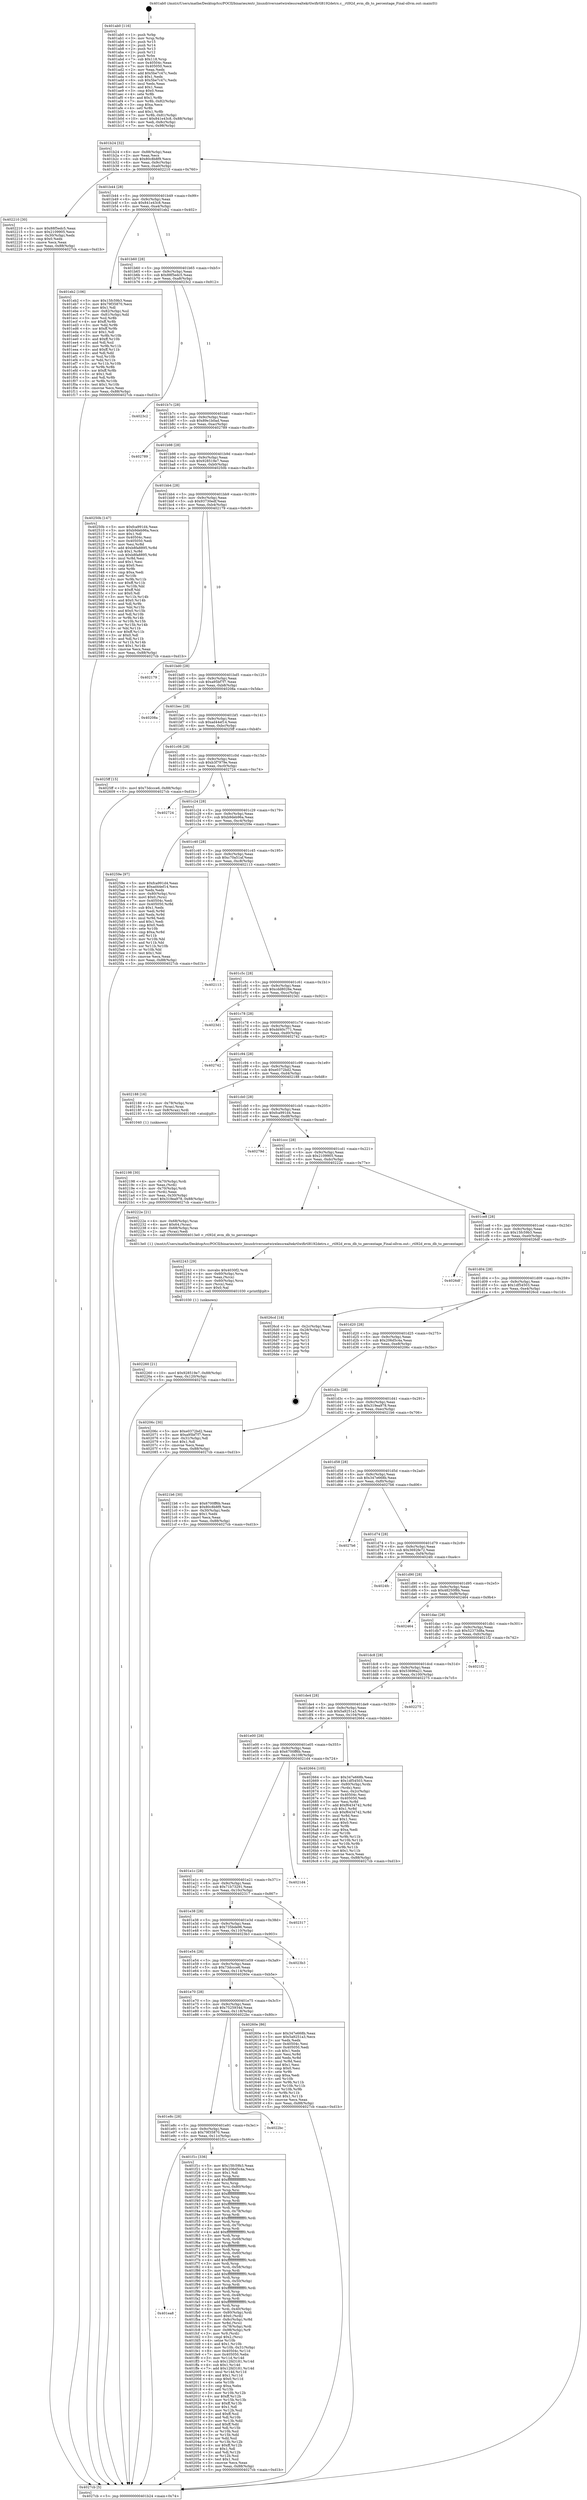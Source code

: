 digraph "0x401ab0" {
  label = "0x401ab0 (/mnt/c/Users/mathe/Desktop/tcc/POCII/binaries/extr_linuxdriversnetwirelessrealtekrtlwifirtl8192detrx.c__rtl92d_evm_db_to_percentage_Final-ollvm.out::main(0))"
  labelloc = "t"
  node[shape=record]

  Entry [label="",width=0.3,height=0.3,shape=circle,fillcolor=black,style=filled]
  "0x401b24" [label="{
     0x401b24 [32]\l
     | [instrs]\l
     &nbsp;&nbsp;0x401b24 \<+6\>: mov -0x88(%rbp),%eax\l
     &nbsp;&nbsp;0x401b2a \<+2\>: mov %eax,%ecx\l
     &nbsp;&nbsp;0x401b2c \<+6\>: sub $0x80c8b8f9,%ecx\l
     &nbsp;&nbsp;0x401b32 \<+6\>: mov %eax,-0x9c(%rbp)\l
     &nbsp;&nbsp;0x401b38 \<+6\>: mov %ecx,-0xa0(%rbp)\l
     &nbsp;&nbsp;0x401b3e \<+6\>: je 0000000000402210 \<main+0x760\>\l
  }"]
  "0x402210" [label="{
     0x402210 [30]\l
     | [instrs]\l
     &nbsp;&nbsp;0x402210 \<+5\>: mov $0x88f5edc5,%eax\l
     &nbsp;&nbsp;0x402215 \<+5\>: mov $0x2109905,%ecx\l
     &nbsp;&nbsp;0x40221a \<+3\>: mov -0x30(%rbp),%edx\l
     &nbsp;&nbsp;0x40221d \<+3\>: cmp $0x0,%edx\l
     &nbsp;&nbsp;0x402220 \<+3\>: cmove %ecx,%eax\l
     &nbsp;&nbsp;0x402223 \<+6\>: mov %eax,-0x88(%rbp)\l
     &nbsp;&nbsp;0x402229 \<+5\>: jmp 00000000004027cb \<main+0xd1b\>\l
  }"]
  "0x401b44" [label="{
     0x401b44 [28]\l
     | [instrs]\l
     &nbsp;&nbsp;0x401b44 \<+5\>: jmp 0000000000401b49 \<main+0x99\>\l
     &nbsp;&nbsp;0x401b49 \<+6\>: mov -0x9c(%rbp),%eax\l
     &nbsp;&nbsp;0x401b4f \<+5\>: sub $0x841e43c8,%eax\l
     &nbsp;&nbsp;0x401b54 \<+6\>: mov %eax,-0xa4(%rbp)\l
     &nbsp;&nbsp;0x401b5a \<+6\>: je 0000000000401eb2 \<main+0x402\>\l
  }"]
  Exit [label="",width=0.3,height=0.3,shape=circle,fillcolor=black,style=filled,peripheries=2]
  "0x401eb2" [label="{
     0x401eb2 [106]\l
     | [instrs]\l
     &nbsp;&nbsp;0x401eb2 \<+5\>: mov $0x15fc59b3,%eax\l
     &nbsp;&nbsp;0x401eb7 \<+5\>: mov $0x79f35870,%ecx\l
     &nbsp;&nbsp;0x401ebc \<+2\>: mov $0x1,%dl\l
     &nbsp;&nbsp;0x401ebe \<+7\>: mov -0x82(%rbp),%sil\l
     &nbsp;&nbsp;0x401ec5 \<+7\>: mov -0x81(%rbp),%dil\l
     &nbsp;&nbsp;0x401ecc \<+3\>: mov %sil,%r8b\l
     &nbsp;&nbsp;0x401ecf \<+4\>: xor $0xff,%r8b\l
     &nbsp;&nbsp;0x401ed3 \<+3\>: mov %dil,%r9b\l
     &nbsp;&nbsp;0x401ed6 \<+4\>: xor $0xff,%r9b\l
     &nbsp;&nbsp;0x401eda \<+3\>: xor $0x1,%dl\l
     &nbsp;&nbsp;0x401edd \<+3\>: mov %r8b,%r10b\l
     &nbsp;&nbsp;0x401ee0 \<+4\>: and $0xff,%r10b\l
     &nbsp;&nbsp;0x401ee4 \<+3\>: and %dl,%sil\l
     &nbsp;&nbsp;0x401ee7 \<+3\>: mov %r9b,%r11b\l
     &nbsp;&nbsp;0x401eea \<+4\>: and $0xff,%r11b\l
     &nbsp;&nbsp;0x401eee \<+3\>: and %dl,%dil\l
     &nbsp;&nbsp;0x401ef1 \<+3\>: or %sil,%r10b\l
     &nbsp;&nbsp;0x401ef4 \<+3\>: or %dil,%r11b\l
     &nbsp;&nbsp;0x401ef7 \<+3\>: xor %r11b,%r10b\l
     &nbsp;&nbsp;0x401efa \<+3\>: or %r9b,%r8b\l
     &nbsp;&nbsp;0x401efd \<+4\>: xor $0xff,%r8b\l
     &nbsp;&nbsp;0x401f01 \<+3\>: or $0x1,%dl\l
     &nbsp;&nbsp;0x401f04 \<+3\>: and %dl,%r8b\l
     &nbsp;&nbsp;0x401f07 \<+3\>: or %r8b,%r10b\l
     &nbsp;&nbsp;0x401f0a \<+4\>: test $0x1,%r10b\l
     &nbsp;&nbsp;0x401f0e \<+3\>: cmovne %ecx,%eax\l
     &nbsp;&nbsp;0x401f11 \<+6\>: mov %eax,-0x88(%rbp)\l
     &nbsp;&nbsp;0x401f17 \<+5\>: jmp 00000000004027cb \<main+0xd1b\>\l
  }"]
  "0x401b60" [label="{
     0x401b60 [28]\l
     | [instrs]\l
     &nbsp;&nbsp;0x401b60 \<+5\>: jmp 0000000000401b65 \<main+0xb5\>\l
     &nbsp;&nbsp;0x401b65 \<+6\>: mov -0x9c(%rbp),%eax\l
     &nbsp;&nbsp;0x401b6b \<+5\>: sub $0x88f5edc5,%eax\l
     &nbsp;&nbsp;0x401b70 \<+6\>: mov %eax,-0xa8(%rbp)\l
     &nbsp;&nbsp;0x401b76 \<+6\>: je 00000000004023c2 \<main+0x912\>\l
  }"]
  "0x4027cb" [label="{
     0x4027cb [5]\l
     | [instrs]\l
     &nbsp;&nbsp;0x4027cb \<+5\>: jmp 0000000000401b24 \<main+0x74\>\l
  }"]
  "0x401ab0" [label="{
     0x401ab0 [116]\l
     | [instrs]\l
     &nbsp;&nbsp;0x401ab0 \<+1\>: push %rbp\l
     &nbsp;&nbsp;0x401ab1 \<+3\>: mov %rsp,%rbp\l
     &nbsp;&nbsp;0x401ab4 \<+2\>: push %r15\l
     &nbsp;&nbsp;0x401ab6 \<+2\>: push %r14\l
     &nbsp;&nbsp;0x401ab8 \<+2\>: push %r13\l
     &nbsp;&nbsp;0x401aba \<+2\>: push %r12\l
     &nbsp;&nbsp;0x401abc \<+1\>: push %rbx\l
     &nbsp;&nbsp;0x401abd \<+7\>: sub $0x118,%rsp\l
     &nbsp;&nbsp;0x401ac4 \<+7\>: mov 0x40504c,%eax\l
     &nbsp;&nbsp;0x401acb \<+7\>: mov 0x405050,%ecx\l
     &nbsp;&nbsp;0x401ad2 \<+2\>: mov %eax,%edx\l
     &nbsp;&nbsp;0x401ad4 \<+6\>: add $0x5be7c47c,%edx\l
     &nbsp;&nbsp;0x401ada \<+3\>: sub $0x1,%edx\l
     &nbsp;&nbsp;0x401add \<+6\>: sub $0x5be7c47c,%edx\l
     &nbsp;&nbsp;0x401ae3 \<+3\>: imul %edx,%eax\l
     &nbsp;&nbsp;0x401ae6 \<+3\>: and $0x1,%eax\l
     &nbsp;&nbsp;0x401ae9 \<+3\>: cmp $0x0,%eax\l
     &nbsp;&nbsp;0x401aec \<+4\>: sete %r8b\l
     &nbsp;&nbsp;0x401af0 \<+4\>: and $0x1,%r8b\l
     &nbsp;&nbsp;0x401af4 \<+7\>: mov %r8b,-0x82(%rbp)\l
     &nbsp;&nbsp;0x401afb \<+3\>: cmp $0xa,%ecx\l
     &nbsp;&nbsp;0x401afe \<+4\>: setl %r8b\l
     &nbsp;&nbsp;0x401b02 \<+4\>: and $0x1,%r8b\l
     &nbsp;&nbsp;0x401b06 \<+7\>: mov %r8b,-0x81(%rbp)\l
     &nbsp;&nbsp;0x401b0d \<+10\>: movl $0x841e43c8,-0x88(%rbp)\l
     &nbsp;&nbsp;0x401b17 \<+6\>: mov %edi,-0x8c(%rbp)\l
     &nbsp;&nbsp;0x401b1d \<+7\>: mov %rsi,-0x98(%rbp)\l
  }"]
  "0x402260" [label="{
     0x402260 [21]\l
     | [instrs]\l
     &nbsp;&nbsp;0x402260 \<+10\>: movl $0x928519e7,-0x88(%rbp)\l
     &nbsp;&nbsp;0x40226a \<+6\>: mov %eax,-0x120(%rbp)\l
     &nbsp;&nbsp;0x402270 \<+5\>: jmp 00000000004027cb \<main+0xd1b\>\l
  }"]
  "0x4023c2" [label="{
     0x4023c2\l
  }", style=dashed]
  "0x401b7c" [label="{
     0x401b7c [28]\l
     | [instrs]\l
     &nbsp;&nbsp;0x401b7c \<+5\>: jmp 0000000000401b81 \<main+0xd1\>\l
     &nbsp;&nbsp;0x401b81 \<+6\>: mov -0x9c(%rbp),%eax\l
     &nbsp;&nbsp;0x401b87 \<+5\>: sub $0x89e1b0ad,%eax\l
     &nbsp;&nbsp;0x401b8c \<+6\>: mov %eax,-0xac(%rbp)\l
     &nbsp;&nbsp;0x401b92 \<+6\>: je 0000000000402789 \<main+0xcd9\>\l
  }"]
  "0x402243" [label="{
     0x402243 [29]\l
     | [instrs]\l
     &nbsp;&nbsp;0x402243 \<+10\>: movabs $0x4030f2,%rdi\l
     &nbsp;&nbsp;0x40224d \<+4\>: mov -0x60(%rbp),%rcx\l
     &nbsp;&nbsp;0x402251 \<+2\>: mov %eax,(%rcx)\l
     &nbsp;&nbsp;0x402253 \<+4\>: mov -0x60(%rbp),%rcx\l
     &nbsp;&nbsp;0x402257 \<+2\>: mov (%rcx),%esi\l
     &nbsp;&nbsp;0x402259 \<+2\>: mov $0x0,%al\l
     &nbsp;&nbsp;0x40225b \<+5\>: call 0000000000401030 \<printf@plt\>\l
     | [calls]\l
     &nbsp;&nbsp;0x401030 \{1\} (unknown)\l
  }"]
  "0x402789" [label="{
     0x402789\l
  }", style=dashed]
  "0x401b98" [label="{
     0x401b98 [28]\l
     | [instrs]\l
     &nbsp;&nbsp;0x401b98 \<+5\>: jmp 0000000000401b9d \<main+0xed\>\l
     &nbsp;&nbsp;0x401b9d \<+6\>: mov -0x9c(%rbp),%eax\l
     &nbsp;&nbsp;0x401ba3 \<+5\>: sub $0x928519e7,%eax\l
     &nbsp;&nbsp;0x401ba8 \<+6\>: mov %eax,-0xb0(%rbp)\l
     &nbsp;&nbsp;0x401bae \<+6\>: je 000000000040250b \<main+0xa5b\>\l
  }"]
  "0x402198" [label="{
     0x402198 [30]\l
     | [instrs]\l
     &nbsp;&nbsp;0x402198 \<+4\>: mov -0x70(%rbp),%rdi\l
     &nbsp;&nbsp;0x40219c \<+2\>: mov %eax,(%rdi)\l
     &nbsp;&nbsp;0x40219e \<+4\>: mov -0x70(%rbp),%rdi\l
     &nbsp;&nbsp;0x4021a2 \<+2\>: mov (%rdi),%eax\l
     &nbsp;&nbsp;0x4021a4 \<+3\>: mov %eax,-0x30(%rbp)\l
     &nbsp;&nbsp;0x4021a7 \<+10\>: movl $0x319ea978,-0x88(%rbp)\l
     &nbsp;&nbsp;0x4021b1 \<+5\>: jmp 00000000004027cb \<main+0xd1b\>\l
  }"]
  "0x40250b" [label="{
     0x40250b [147]\l
     | [instrs]\l
     &nbsp;&nbsp;0x40250b \<+5\>: mov $0xfca991d4,%eax\l
     &nbsp;&nbsp;0x402510 \<+5\>: mov $0xb9deb96a,%ecx\l
     &nbsp;&nbsp;0x402515 \<+2\>: mov $0x1,%dl\l
     &nbsp;&nbsp;0x402517 \<+7\>: mov 0x40504c,%esi\l
     &nbsp;&nbsp;0x40251e \<+7\>: mov 0x405050,%edi\l
     &nbsp;&nbsp;0x402525 \<+3\>: mov %esi,%r8d\l
     &nbsp;&nbsp;0x402528 \<+7\>: add $0xb8fa8895,%r8d\l
     &nbsp;&nbsp;0x40252f \<+4\>: sub $0x1,%r8d\l
     &nbsp;&nbsp;0x402533 \<+7\>: sub $0xb8fa8895,%r8d\l
     &nbsp;&nbsp;0x40253a \<+4\>: imul %r8d,%esi\l
     &nbsp;&nbsp;0x40253e \<+3\>: and $0x1,%esi\l
     &nbsp;&nbsp;0x402541 \<+3\>: cmp $0x0,%esi\l
     &nbsp;&nbsp;0x402544 \<+4\>: sete %r9b\l
     &nbsp;&nbsp;0x402548 \<+3\>: cmp $0xa,%edi\l
     &nbsp;&nbsp;0x40254b \<+4\>: setl %r10b\l
     &nbsp;&nbsp;0x40254f \<+3\>: mov %r9b,%r11b\l
     &nbsp;&nbsp;0x402552 \<+4\>: xor $0xff,%r11b\l
     &nbsp;&nbsp;0x402556 \<+3\>: mov %r10b,%bl\l
     &nbsp;&nbsp;0x402559 \<+3\>: xor $0xff,%bl\l
     &nbsp;&nbsp;0x40255c \<+3\>: xor $0x0,%dl\l
     &nbsp;&nbsp;0x40255f \<+3\>: mov %r11b,%r14b\l
     &nbsp;&nbsp;0x402562 \<+4\>: and $0x0,%r14b\l
     &nbsp;&nbsp;0x402566 \<+3\>: and %dl,%r9b\l
     &nbsp;&nbsp;0x402569 \<+3\>: mov %bl,%r15b\l
     &nbsp;&nbsp;0x40256c \<+4\>: and $0x0,%r15b\l
     &nbsp;&nbsp;0x402570 \<+3\>: and %dl,%r10b\l
     &nbsp;&nbsp;0x402573 \<+3\>: or %r9b,%r14b\l
     &nbsp;&nbsp;0x402576 \<+3\>: or %r10b,%r15b\l
     &nbsp;&nbsp;0x402579 \<+3\>: xor %r15b,%r14b\l
     &nbsp;&nbsp;0x40257c \<+3\>: or %bl,%r11b\l
     &nbsp;&nbsp;0x40257f \<+4\>: xor $0xff,%r11b\l
     &nbsp;&nbsp;0x402583 \<+3\>: or $0x0,%dl\l
     &nbsp;&nbsp;0x402586 \<+3\>: and %dl,%r11b\l
     &nbsp;&nbsp;0x402589 \<+3\>: or %r11b,%r14b\l
     &nbsp;&nbsp;0x40258c \<+4\>: test $0x1,%r14b\l
     &nbsp;&nbsp;0x402590 \<+3\>: cmovne %ecx,%eax\l
     &nbsp;&nbsp;0x402593 \<+6\>: mov %eax,-0x88(%rbp)\l
     &nbsp;&nbsp;0x402599 \<+5\>: jmp 00000000004027cb \<main+0xd1b\>\l
  }"]
  "0x401bb4" [label="{
     0x401bb4 [28]\l
     | [instrs]\l
     &nbsp;&nbsp;0x401bb4 \<+5\>: jmp 0000000000401bb9 \<main+0x109\>\l
     &nbsp;&nbsp;0x401bb9 \<+6\>: mov -0x9c(%rbp),%eax\l
     &nbsp;&nbsp;0x401bbf \<+5\>: sub $0x93730edf,%eax\l
     &nbsp;&nbsp;0x401bc4 \<+6\>: mov %eax,-0xb4(%rbp)\l
     &nbsp;&nbsp;0x401bca \<+6\>: je 0000000000402179 \<main+0x6c9\>\l
  }"]
  "0x401ea8" [label="{
     0x401ea8\l
  }", style=dashed]
  "0x402179" [label="{
     0x402179\l
  }", style=dashed]
  "0x401bd0" [label="{
     0x401bd0 [28]\l
     | [instrs]\l
     &nbsp;&nbsp;0x401bd0 \<+5\>: jmp 0000000000401bd5 \<main+0x125\>\l
     &nbsp;&nbsp;0x401bd5 \<+6\>: mov -0x9c(%rbp),%eax\l
     &nbsp;&nbsp;0x401bdb \<+5\>: sub $0xa95bf7f7,%eax\l
     &nbsp;&nbsp;0x401be0 \<+6\>: mov %eax,-0xb8(%rbp)\l
     &nbsp;&nbsp;0x401be6 \<+6\>: je 000000000040208a \<main+0x5da\>\l
  }"]
  "0x401f1c" [label="{
     0x401f1c [336]\l
     | [instrs]\l
     &nbsp;&nbsp;0x401f1c \<+5\>: mov $0x15fc59b3,%eax\l
     &nbsp;&nbsp;0x401f21 \<+5\>: mov $0x206d5c4a,%ecx\l
     &nbsp;&nbsp;0x401f26 \<+2\>: mov $0x1,%dl\l
     &nbsp;&nbsp;0x401f28 \<+3\>: mov %rsp,%rsi\l
     &nbsp;&nbsp;0x401f2b \<+4\>: add $0xfffffffffffffff0,%rsi\l
     &nbsp;&nbsp;0x401f2f \<+3\>: mov %rsi,%rsp\l
     &nbsp;&nbsp;0x401f32 \<+4\>: mov %rsi,-0x80(%rbp)\l
     &nbsp;&nbsp;0x401f36 \<+3\>: mov %rsp,%rsi\l
     &nbsp;&nbsp;0x401f39 \<+4\>: add $0xfffffffffffffff0,%rsi\l
     &nbsp;&nbsp;0x401f3d \<+3\>: mov %rsi,%rsp\l
     &nbsp;&nbsp;0x401f40 \<+3\>: mov %rsp,%rdi\l
     &nbsp;&nbsp;0x401f43 \<+4\>: add $0xfffffffffffffff0,%rdi\l
     &nbsp;&nbsp;0x401f47 \<+3\>: mov %rdi,%rsp\l
     &nbsp;&nbsp;0x401f4a \<+4\>: mov %rdi,-0x78(%rbp)\l
     &nbsp;&nbsp;0x401f4e \<+3\>: mov %rsp,%rdi\l
     &nbsp;&nbsp;0x401f51 \<+4\>: add $0xfffffffffffffff0,%rdi\l
     &nbsp;&nbsp;0x401f55 \<+3\>: mov %rdi,%rsp\l
     &nbsp;&nbsp;0x401f58 \<+4\>: mov %rdi,-0x70(%rbp)\l
     &nbsp;&nbsp;0x401f5c \<+3\>: mov %rsp,%rdi\l
     &nbsp;&nbsp;0x401f5f \<+4\>: add $0xfffffffffffffff0,%rdi\l
     &nbsp;&nbsp;0x401f63 \<+3\>: mov %rdi,%rsp\l
     &nbsp;&nbsp;0x401f66 \<+4\>: mov %rdi,-0x68(%rbp)\l
     &nbsp;&nbsp;0x401f6a \<+3\>: mov %rsp,%rdi\l
     &nbsp;&nbsp;0x401f6d \<+4\>: add $0xfffffffffffffff0,%rdi\l
     &nbsp;&nbsp;0x401f71 \<+3\>: mov %rdi,%rsp\l
     &nbsp;&nbsp;0x401f74 \<+4\>: mov %rdi,-0x60(%rbp)\l
     &nbsp;&nbsp;0x401f78 \<+3\>: mov %rsp,%rdi\l
     &nbsp;&nbsp;0x401f7b \<+4\>: add $0xfffffffffffffff0,%rdi\l
     &nbsp;&nbsp;0x401f7f \<+3\>: mov %rdi,%rsp\l
     &nbsp;&nbsp;0x401f82 \<+4\>: mov %rdi,-0x58(%rbp)\l
     &nbsp;&nbsp;0x401f86 \<+3\>: mov %rsp,%rdi\l
     &nbsp;&nbsp;0x401f89 \<+4\>: add $0xfffffffffffffff0,%rdi\l
     &nbsp;&nbsp;0x401f8d \<+3\>: mov %rdi,%rsp\l
     &nbsp;&nbsp;0x401f90 \<+4\>: mov %rdi,-0x50(%rbp)\l
     &nbsp;&nbsp;0x401f94 \<+3\>: mov %rsp,%rdi\l
     &nbsp;&nbsp;0x401f97 \<+4\>: add $0xfffffffffffffff0,%rdi\l
     &nbsp;&nbsp;0x401f9b \<+3\>: mov %rdi,%rsp\l
     &nbsp;&nbsp;0x401f9e \<+4\>: mov %rdi,-0x48(%rbp)\l
     &nbsp;&nbsp;0x401fa2 \<+3\>: mov %rsp,%rdi\l
     &nbsp;&nbsp;0x401fa5 \<+4\>: add $0xfffffffffffffff0,%rdi\l
     &nbsp;&nbsp;0x401fa9 \<+3\>: mov %rdi,%rsp\l
     &nbsp;&nbsp;0x401fac \<+4\>: mov %rdi,-0x40(%rbp)\l
     &nbsp;&nbsp;0x401fb0 \<+4\>: mov -0x80(%rbp),%rdi\l
     &nbsp;&nbsp;0x401fb4 \<+6\>: movl $0x0,(%rdi)\l
     &nbsp;&nbsp;0x401fba \<+7\>: mov -0x8c(%rbp),%r8d\l
     &nbsp;&nbsp;0x401fc1 \<+3\>: mov %r8d,(%rsi)\l
     &nbsp;&nbsp;0x401fc4 \<+4\>: mov -0x78(%rbp),%rdi\l
     &nbsp;&nbsp;0x401fc8 \<+7\>: mov -0x98(%rbp),%r9\l
     &nbsp;&nbsp;0x401fcf \<+3\>: mov %r9,(%rdi)\l
     &nbsp;&nbsp;0x401fd2 \<+3\>: cmpl $0x2,(%rsi)\l
     &nbsp;&nbsp;0x401fd5 \<+4\>: setne %r10b\l
     &nbsp;&nbsp;0x401fd9 \<+4\>: and $0x1,%r10b\l
     &nbsp;&nbsp;0x401fdd \<+4\>: mov %r10b,-0x31(%rbp)\l
     &nbsp;&nbsp;0x401fe1 \<+8\>: mov 0x40504c,%r11d\l
     &nbsp;&nbsp;0x401fe9 \<+7\>: mov 0x405050,%ebx\l
     &nbsp;&nbsp;0x401ff0 \<+3\>: mov %r11d,%r14d\l
     &nbsp;&nbsp;0x401ff3 \<+7\>: sub $0x12fd3181,%r14d\l
     &nbsp;&nbsp;0x401ffa \<+4\>: sub $0x1,%r14d\l
     &nbsp;&nbsp;0x401ffe \<+7\>: add $0x12fd3181,%r14d\l
     &nbsp;&nbsp;0x402005 \<+4\>: imul %r14d,%r11d\l
     &nbsp;&nbsp;0x402009 \<+4\>: and $0x1,%r11d\l
     &nbsp;&nbsp;0x40200d \<+4\>: cmp $0x0,%r11d\l
     &nbsp;&nbsp;0x402011 \<+4\>: sete %r10b\l
     &nbsp;&nbsp;0x402015 \<+3\>: cmp $0xa,%ebx\l
     &nbsp;&nbsp;0x402018 \<+4\>: setl %r15b\l
     &nbsp;&nbsp;0x40201c \<+3\>: mov %r10b,%r12b\l
     &nbsp;&nbsp;0x40201f \<+4\>: xor $0xff,%r12b\l
     &nbsp;&nbsp;0x402023 \<+3\>: mov %r15b,%r13b\l
     &nbsp;&nbsp;0x402026 \<+4\>: xor $0xff,%r13b\l
     &nbsp;&nbsp;0x40202a \<+3\>: xor $0x1,%dl\l
     &nbsp;&nbsp;0x40202d \<+3\>: mov %r12b,%sil\l
     &nbsp;&nbsp;0x402030 \<+4\>: and $0xff,%sil\l
     &nbsp;&nbsp;0x402034 \<+3\>: and %dl,%r10b\l
     &nbsp;&nbsp;0x402037 \<+3\>: mov %r13b,%dil\l
     &nbsp;&nbsp;0x40203a \<+4\>: and $0xff,%dil\l
     &nbsp;&nbsp;0x40203e \<+3\>: and %dl,%r15b\l
     &nbsp;&nbsp;0x402041 \<+3\>: or %r10b,%sil\l
     &nbsp;&nbsp;0x402044 \<+3\>: or %r15b,%dil\l
     &nbsp;&nbsp;0x402047 \<+3\>: xor %dil,%sil\l
     &nbsp;&nbsp;0x40204a \<+3\>: or %r13b,%r12b\l
     &nbsp;&nbsp;0x40204d \<+4\>: xor $0xff,%r12b\l
     &nbsp;&nbsp;0x402051 \<+3\>: or $0x1,%dl\l
     &nbsp;&nbsp;0x402054 \<+3\>: and %dl,%r12b\l
     &nbsp;&nbsp;0x402057 \<+3\>: or %r12b,%sil\l
     &nbsp;&nbsp;0x40205a \<+4\>: test $0x1,%sil\l
     &nbsp;&nbsp;0x40205e \<+3\>: cmovne %ecx,%eax\l
     &nbsp;&nbsp;0x402061 \<+6\>: mov %eax,-0x88(%rbp)\l
     &nbsp;&nbsp;0x402067 \<+5\>: jmp 00000000004027cb \<main+0xd1b\>\l
  }"]
  "0x40208a" [label="{
     0x40208a\l
  }", style=dashed]
  "0x401bec" [label="{
     0x401bec [28]\l
     | [instrs]\l
     &nbsp;&nbsp;0x401bec \<+5\>: jmp 0000000000401bf1 \<main+0x141\>\l
     &nbsp;&nbsp;0x401bf1 \<+6\>: mov -0x9c(%rbp),%eax\l
     &nbsp;&nbsp;0x401bf7 \<+5\>: sub $0xad44ef14,%eax\l
     &nbsp;&nbsp;0x401bfc \<+6\>: mov %eax,-0xbc(%rbp)\l
     &nbsp;&nbsp;0x401c02 \<+6\>: je 00000000004025ff \<main+0xb4f\>\l
  }"]
  "0x401e8c" [label="{
     0x401e8c [28]\l
     | [instrs]\l
     &nbsp;&nbsp;0x401e8c \<+5\>: jmp 0000000000401e91 \<main+0x3e1\>\l
     &nbsp;&nbsp;0x401e91 \<+6\>: mov -0x9c(%rbp),%eax\l
     &nbsp;&nbsp;0x401e97 \<+5\>: sub $0x79f35870,%eax\l
     &nbsp;&nbsp;0x401e9c \<+6\>: mov %eax,-0x11c(%rbp)\l
     &nbsp;&nbsp;0x401ea2 \<+6\>: je 0000000000401f1c \<main+0x46c\>\l
  }"]
  "0x4025ff" [label="{
     0x4025ff [15]\l
     | [instrs]\l
     &nbsp;&nbsp;0x4025ff \<+10\>: movl $0x73dccce6,-0x88(%rbp)\l
     &nbsp;&nbsp;0x402609 \<+5\>: jmp 00000000004027cb \<main+0xd1b\>\l
  }"]
  "0x401c08" [label="{
     0x401c08 [28]\l
     | [instrs]\l
     &nbsp;&nbsp;0x401c08 \<+5\>: jmp 0000000000401c0d \<main+0x15d\>\l
     &nbsp;&nbsp;0x401c0d \<+6\>: mov -0x9c(%rbp),%eax\l
     &nbsp;&nbsp;0x401c13 \<+5\>: sub $0xb3f7979e,%eax\l
     &nbsp;&nbsp;0x401c18 \<+6\>: mov %eax,-0xc0(%rbp)\l
     &nbsp;&nbsp;0x401c1e \<+6\>: je 0000000000402724 \<main+0xc74\>\l
  }"]
  "0x4022bc" [label="{
     0x4022bc\l
  }", style=dashed]
  "0x402724" [label="{
     0x402724\l
  }", style=dashed]
  "0x401c24" [label="{
     0x401c24 [28]\l
     | [instrs]\l
     &nbsp;&nbsp;0x401c24 \<+5\>: jmp 0000000000401c29 \<main+0x179\>\l
     &nbsp;&nbsp;0x401c29 \<+6\>: mov -0x9c(%rbp),%eax\l
     &nbsp;&nbsp;0x401c2f \<+5\>: sub $0xb9deb96a,%eax\l
     &nbsp;&nbsp;0x401c34 \<+6\>: mov %eax,-0xc4(%rbp)\l
     &nbsp;&nbsp;0x401c3a \<+6\>: je 000000000040259e \<main+0xaee\>\l
  }"]
  "0x401e70" [label="{
     0x401e70 [28]\l
     | [instrs]\l
     &nbsp;&nbsp;0x401e70 \<+5\>: jmp 0000000000401e75 \<main+0x3c5\>\l
     &nbsp;&nbsp;0x401e75 \<+6\>: mov -0x9c(%rbp),%eax\l
     &nbsp;&nbsp;0x401e7b \<+5\>: sub $0x7525934d,%eax\l
     &nbsp;&nbsp;0x401e80 \<+6\>: mov %eax,-0x118(%rbp)\l
     &nbsp;&nbsp;0x401e86 \<+6\>: je 00000000004022bc \<main+0x80c\>\l
  }"]
  "0x40259e" [label="{
     0x40259e [97]\l
     | [instrs]\l
     &nbsp;&nbsp;0x40259e \<+5\>: mov $0xfca991d4,%eax\l
     &nbsp;&nbsp;0x4025a3 \<+5\>: mov $0xad44ef14,%ecx\l
     &nbsp;&nbsp;0x4025a8 \<+2\>: xor %edx,%edx\l
     &nbsp;&nbsp;0x4025aa \<+4\>: mov -0x80(%rbp),%rsi\l
     &nbsp;&nbsp;0x4025ae \<+6\>: movl $0x0,(%rsi)\l
     &nbsp;&nbsp;0x4025b4 \<+7\>: mov 0x40504c,%edi\l
     &nbsp;&nbsp;0x4025bb \<+8\>: mov 0x405050,%r8d\l
     &nbsp;&nbsp;0x4025c3 \<+3\>: sub $0x1,%edx\l
     &nbsp;&nbsp;0x4025c6 \<+3\>: mov %edi,%r9d\l
     &nbsp;&nbsp;0x4025c9 \<+3\>: add %edx,%r9d\l
     &nbsp;&nbsp;0x4025cc \<+4\>: imul %r9d,%edi\l
     &nbsp;&nbsp;0x4025d0 \<+3\>: and $0x1,%edi\l
     &nbsp;&nbsp;0x4025d3 \<+3\>: cmp $0x0,%edi\l
     &nbsp;&nbsp;0x4025d6 \<+4\>: sete %r10b\l
     &nbsp;&nbsp;0x4025da \<+4\>: cmp $0xa,%r8d\l
     &nbsp;&nbsp;0x4025de \<+4\>: setl %r11b\l
     &nbsp;&nbsp;0x4025e2 \<+3\>: mov %r10b,%bl\l
     &nbsp;&nbsp;0x4025e5 \<+3\>: and %r11b,%bl\l
     &nbsp;&nbsp;0x4025e8 \<+3\>: xor %r11b,%r10b\l
     &nbsp;&nbsp;0x4025eb \<+3\>: or %r10b,%bl\l
     &nbsp;&nbsp;0x4025ee \<+3\>: test $0x1,%bl\l
     &nbsp;&nbsp;0x4025f1 \<+3\>: cmovne %ecx,%eax\l
     &nbsp;&nbsp;0x4025f4 \<+6\>: mov %eax,-0x88(%rbp)\l
     &nbsp;&nbsp;0x4025fa \<+5\>: jmp 00000000004027cb \<main+0xd1b\>\l
  }"]
  "0x401c40" [label="{
     0x401c40 [28]\l
     | [instrs]\l
     &nbsp;&nbsp;0x401c40 \<+5\>: jmp 0000000000401c45 \<main+0x195\>\l
     &nbsp;&nbsp;0x401c45 \<+6\>: mov -0x9c(%rbp),%eax\l
     &nbsp;&nbsp;0x401c4b \<+5\>: sub $0xc70a51af,%eax\l
     &nbsp;&nbsp;0x401c50 \<+6\>: mov %eax,-0xc8(%rbp)\l
     &nbsp;&nbsp;0x401c56 \<+6\>: je 0000000000402113 \<main+0x663\>\l
  }"]
  "0x40260e" [label="{
     0x40260e [86]\l
     | [instrs]\l
     &nbsp;&nbsp;0x40260e \<+5\>: mov $0x347e668b,%eax\l
     &nbsp;&nbsp;0x402613 \<+5\>: mov $0x5a9251a3,%ecx\l
     &nbsp;&nbsp;0x402618 \<+2\>: xor %edx,%edx\l
     &nbsp;&nbsp;0x40261a \<+7\>: mov 0x40504c,%esi\l
     &nbsp;&nbsp;0x402621 \<+7\>: mov 0x405050,%edi\l
     &nbsp;&nbsp;0x402628 \<+3\>: sub $0x1,%edx\l
     &nbsp;&nbsp;0x40262b \<+3\>: mov %esi,%r8d\l
     &nbsp;&nbsp;0x40262e \<+3\>: add %edx,%r8d\l
     &nbsp;&nbsp;0x402631 \<+4\>: imul %r8d,%esi\l
     &nbsp;&nbsp;0x402635 \<+3\>: and $0x1,%esi\l
     &nbsp;&nbsp;0x402638 \<+3\>: cmp $0x0,%esi\l
     &nbsp;&nbsp;0x40263b \<+4\>: sete %r9b\l
     &nbsp;&nbsp;0x40263f \<+3\>: cmp $0xa,%edi\l
     &nbsp;&nbsp;0x402642 \<+4\>: setl %r10b\l
     &nbsp;&nbsp;0x402646 \<+3\>: mov %r9b,%r11b\l
     &nbsp;&nbsp;0x402649 \<+3\>: and %r10b,%r11b\l
     &nbsp;&nbsp;0x40264c \<+3\>: xor %r10b,%r9b\l
     &nbsp;&nbsp;0x40264f \<+3\>: or %r9b,%r11b\l
     &nbsp;&nbsp;0x402652 \<+4\>: test $0x1,%r11b\l
     &nbsp;&nbsp;0x402656 \<+3\>: cmovne %ecx,%eax\l
     &nbsp;&nbsp;0x402659 \<+6\>: mov %eax,-0x88(%rbp)\l
     &nbsp;&nbsp;0x40265f \<+5\>: jmp 00000000004027cb \<main+0xd1b\>\l
  }"]
  "0x402113" [label="{
     0x402113\l
  }", style=dashed]
  "0x401c5c" [label="{
     0x401c5c [28]\l
     | [instrs]\l
     &nbsp;&nbsp;0x401c5c \<+5\>: jmp 0000000000401c61 \<main+0x1b1\>\l
     &nbsp;&nbsp;0x401c61 \<+6\>: mov -0x9c(%rbp),%eax\l
     &nbsp;&nbsp;0x401c67 \<+5\>: sub $0xcdd8026e,%eax\l
     &nbsp;&nbsp;0x401c6c \<+6\>: mov %eax,-0xcc(%rbp)\l
     &nbsp;&nbsp;0x401c72 \<+6\>: je 00000000004023d1 \<main+0x921\>\l
  }"]
  "0x401e54" [label="{
     0x401e54 [28]\l
     | [instrs]\l
     &nbsp;&nbsp;0x401e54 \<+5\>: jmp 0000000000401e59 \<main+0x3a9\>\l
     &nbsp;&nbsp;0x401e59 \<+6\>: mov -0x9c(%rbp),%eax\l
     &nbsp;&nbsp;0x401e5f \<+5\>: sub $0x73dccce6,%eax\l
     &nbsp;&nbsp;0x401e64 \<+6\>: mov %eax,-0x114(%rbp)\l
     &nbsp;&nbsp;0x401e6a \<+6\>: je 000000000040260e \<main+0xb5e\>\l
  }"]
  "0x4023d1" [label="{
     0x4023d1\l
  }", style=dashed]
  "0x401c78" [label="{
     0x401c78 [28]\l
     | [instrs]\l
     &nbsp;&nbsp;0x401c78 \<+5\>: jmp 0000000000401c7d \<main+0x1cd\>\l
     &nbsp;&nbsp;0x401c7d \<+6\>: mov -0x9c(%rbp),%eax\l
     &nbsp;&nbsp;0x401c83 \<+5\>: sub $0xdd40c771,%eax\l
     &nbsp;&nbsp;0x401c88 \<+6\>: mov %eax,-0xd0(%rbp)\l
     &nbsp;&nbsp;0x401c8e \<+6\>: je 0000000000402742 \<main+0xc92\>\l
  }"]
  "0x4023b3" [label="{
     0x4023b3\l
  }", style=dashed]
  "0x402742" [label="{
     0x402742\l
  }", style=dashed]
  "0x401c94" [label="{
     0x401c94 [28]\l
     | [instrs]\l
     &nbsp;&nbsp;0x401c94 \<+5\>: jmp 0000000000401c99 \<main+0x1e9\>\l
     &nbsp;&nbsp;0x401c99 \<+6\>: mov -0x9c(%rbp),%eax\l
     &nbsp;&nbsp;0x401c9f \<+5\>: sub $0xe0372bd2,%eax\l
     &nbsp;&nbsp;0x401ca4 \<+6\>: mov %eax,-0xd4(%rbp)\l
     &nbsp;&nbsp;0x401caa \<+6\>: je 0000000000402188 \<main+0x6d8\>\l
  }"]
  "0x401e38" [label="{
     0x401e38 [28]\l
     | [instrs]\l
     &nbsp;&nbsp;0x401e38 \<+5\>: jmp 0000000000401e3d \<main+0x38d\>\l
     &nbsp;&nbsp;0x401e3d \<+6\>: mov -0x9c(%rbp),%eax\l
     &nbsp;&nbsp;0x401e43 \<+5\>: sub $0x735bde96,%eax\l
     &nbsp;&nbsp;0x401e48 \<+6\>: mov %eax,-0x110(%rbp)\l
     &nbsp;&nbsp;0x401e4e \<+6\>: je 00000000004023b3 \<main+0x903\>\l
  }"]
  "0x402188" [label="{
     0x402188 [16]\l
     | [instrs]\l
     &nbsp;&nbsp;0x402188 \<+4\>: mov -0x78(%rbp),%rax\l
     &nbsp;&nbsp;0x40218c \<+3\>: mov (%rax),%rax\l
     &nbsp;&nbsp;0x40218f \<+4\>: mov 0x8(%rax),%rdi\l
     &nbsp;&nbsp;0x402193 \<+5\>: call 0000000000401040 \<atoi@plt\>\l
     | [calls]\l
     &nbsp;&nbsp;0x401040 \{1\} (unknown)\l
  }"]
  "0x401cb0" [label="{
     0x401cb0 [28]\l
     | [instrs]\l
     &nbsp;&nbsp;0x401cb0 \<+5\>: jmp 0000000000401cb5 \<main+0x205\>\l
     &nbsp;&nbsp;0x401cb5 \<+6\>: mov -0x9c(%rbp),%eax\l
     &nbsp;&nbsp;0x401cbb \<+5\>: sub $0xfca991d4,%eax\l
     &nbsp;&nbsp;0x401cc0 \<+6\>: mov %eax,-0xd8(%rbp)\l
     &nbsp;&nbsp;0x401cc6 \<+6\>: je 000000000040279d \<main+0xced\>\l
  }"]
  "0x402317" [label="{
     0x402317\l
  }", style=dashed]
  "0x40279d" [label="{
     0x40279d\l
  }", style=dashed]
  "0x401ccc" [label="{
     0x401ccc [28]\l
     | [instrs]\l
     &nbsp;&nbsp;0x401ccc \<+5\>: jmp 0000000000401cd1 \<main+0x221\>\l
     &nbsp;&nbsp;0x401cd1 \<+6\>: mov -0x9c(%rbp),%eax\l
     &nbsp;&nbsp;0x401cd7 \<+5\>: sub $0x2109905,%eax\l
     &nbsp;&nbsp;0x401cdc \<+6\>: mov %eax,-0xdc(%rbp)\l
     &nbsp;&nbsp;0x401ce2 \<+6\>: je 000000000040222e \<main+0x77e\>\l
  }"]
  "0x401e1c" [label="{
     0x401e1c [28]\l
     | [instrs]\l
     &nbsp;&nbsp;0x401e1c \<+5\>: jmp 0000000000401e21 \<main+0x371\>\l
     &nbsp;&nbsp;0x401e21 \<+6\>: mov -0x9c(%rbp),%eax\l
     &nbsp;&nbsp;0x401e27 \<+5\>: sub $0x71b73291,%eax\l
     &nbsp;&nbsp;0x401e2c \<+6\>: mov %eax,-0x10c(%rbp)\l
     &nbsp;&nbsp;0x401e32 \<+6\>: je 0000000000402317 \<main+0x867\>\l
  }"]
  "0x40222e" [label="{
     0x40222e [21]\l
     | [instrs]\l
     &nbsp;&nbsp;0x40222e \<+4\>: mov -0x68(%rbp),%rax\l
     &nbsp;&nbsp;0x402232 \<+6\>: movl $0x64,(%rax)\l
     &nbsp;&nbsp;0x402238 \<+4\>: mov -0x68(%rbp),%rax\l
     &nbsp;&nbsp;0x40223c \<+2\>: mov (%rax),%edi\l
     &nbsp;&nbsp;0x40223e \<+5\>: call 00000000004013e0 \<_rtl92d_evm_db_to_percentage\>\l
     | [calls]\l
     &nbsp;&nbsp;0x4013e0 \{1\} (/mnt/c/Users/mathe/Desktop/tcc/POCII/binaries/extr_linuxdriversnetwirelessrealtekrtlwifirtl8192detrx.c__rtl92d_evm_db_to_percentage_Final-ollvm.out::_rtl92d_evm_db_to_percentage)\l
  }"]
  "0x401ce8" [label="{
     0x401ce8 [28]\l
     | [instrs]\l
     &nbsp;&nbsp;0x401ce8 \<+5\>: jmp 0000000000401ced \<main+0x23d\>\l
     &nbsp;&nbsp;0x401ced \<+6\>: mov -0x9c(%rbp),%eax\l
     &nbsp;&nbsp;0x401cf3 \<+5\>: sub $0x15fc59b3,%eax\l
     &nbsp;&nbsp;0x401cf8 \<+6\>: mov %eax,-0xe0(%rbp)\l
     &nbsp;&nbsp;0x401cfe \<+6\>: je 00000000004026df \<main+0xc2f\>\l
  }"]
  "0x4021d4" [label="{
     0x4021d4\l
  }", style=dashed]
  "0x4026df" [label="{
     0x4026df\l
  }", style=dashed]
  "0x401d04" [label="{
     0x401d04 [28]\l
     | [instrs]\l
     &nbsp;&nbsp;0x401d04 \<+5\>: jmp 0000000000401d09 \<main+0x259\>\l
     &nbsp;&nbsp;0x401d09 \<+6\>: mov -0x9c(%rbp),%eax\l
     &nbsp;&nbsp;0x401d0f \<+5\>: sub $0x1df54503,%eax\l
     &nbsp;&nbsp;0x401d14 \<+6\>: mov %eax,-0xe4(%rbp)\l
     &nbsp;&nbsp;0x401d1a \<+6\>: je 00000000004026cd \<main+0xc1d\>\l
  }"]
  "0x401e00" [label="{
     0x401e00 [28]\l
     | [instrs]\l
     &nbsp;&nbsp;0x401e00 \<+5\>: jmp 0000000000401e05 \<main+0x355\>\l
     &nbsp;&nbsp;0x401e05 \<+6\>: mov -0x9c(%rbp),%eax\l
     &nbsp;&nbsp;0x401e0b \<+5\>: sub $0x6700ff6b,%eax\l
     &nbsp;&nbsp;0x401e10 \<+6\>: mov %eax,-0x108(%rbp)\l
     &nbsp;&nbsp;0x401e16 \<+6\>: je 00000000004021d4 \<main+0x724\>\l
  }"]
  "0x4026cd" [label="{
     0x4026cd [18]\l
     | [instrs]\l
     &nbsp;&nbsp;0x4026cd \<+3\>: mov -0x2c(%rbp),%eax\l
     &nbsp;&nbsp;0x4026d0 \<+4\>: lea -0x28(%rbp),%rsp\l
     &nbsp;&nbsp;0x4026d4 \<+1\>: pop %rbx\l
     &nbsp;&nbsp;0x4026d5 \<+2\>: pop %r12\l
     &nbsp;&nbsp;0x4026d7 \<+2\>: pop %r13\l
     &nbsp;&nbsp;0x4026d9 \<+2\>: pop %r14\l
     &nbsp;&nbsp;0x4026db \<+2\>: pop %r15\l
     &nbsp;&nbsp;0x4026dd \<+1\>: pop %rbp\l
     &nbsp;&nbsp;0x4026de \<+1\>: ret\l
  }"]
  "0x401d20" [label="{
     0x401d20 [28]\l
     | [instrs]\l
     &nbsp;&nbsp;0x401d20 \<+5\>: jmp 0000000000401d25 \<main+0x275\>\l
     &nbsp;&nbsp;0x401d25 \<+6\>: mov -0x9c(%rbp),%eax\l
     &nbsp;&nbsp;0x401d2b \<+5\>: sub $0x206d5c4a,%eax\l
     &nbsp;&nbsp;0x401d30 \<+6\>: mov %eax,-0xe8(%rbp)\l
     &nbsp;&nbsp;0x401d36 \<+6\>: je 000000000040206c \<main+0x5bc\>\l
  }"]
  "0x402664" [label="{
     0x402664 [105]\l
     | [instrs]\l
     &nbsp;&nbsp;0x402664 \<+5\>: mov $0x347e668b,%eax\l
     &nbsp;&nbsp;0x402669 \<+5\>: mov $0x1df54503,%ecx\l
     &nbsp;&nbsp;0x40266e \<+4\>: mov -0x80(%rbp),%rdx\l
     &nbsp;&nbsp;0x402672 \<+2\>: mov (%rdx),%esi\l
     &nbsp;&nbsp;0x402674 \<+3\>: mov %esi,-0x2c(%rbp)\l
     &nbsp;&nbsp;0x402677 \<+7\>: mov 0x40504c,%esi\l
     &nbsp;&nbsp;0x40267e \<+7\>: mov 0x405050,%edi\l
     &nbsp;&nbsp;0x402685 \<+3\>: mov %esi,%r8d\l
     &nbsp;&nbsp;0x402688 \<+7\>: add $0xf6434742,%r8d\l
     &nbsp;&nbsp;0x40268f \<+4\>: sub $0x1,%r8d\l
     &nbsp;&nbsp;0x402693 \<+7\>: sub $0xf6434742,%r8d\l
     &nbsp;&nbsp;0x40269a \<+4\>: imul %r8d,%esi\l
     &nbsp;&nbsp;0x40269e \<+3\>: and $0x1,%esi\l
     &nbsp;&nbsp;0x4026a1 \<+3\>: cmp $0x0,%esi\l
     &nbsp;&nbsp;0x4026a4 \<+4\>: sete %r9b\l
     &nbsp;&nbsp;0x4026a8 \<+3\>: cmp $0xa,%edi\l
     &nbsp;&nbsp;0x4026ab \<+4\>: setl %r10b\l
     &nbsp;&nbsp;0x4026af \<+3\>: mov %r9b,%r11b\l
     &nbsp;&nbsp;0x4026b2 \<+3\>: and %r10b,%r11b\l
     &nbsp;&nbsp;0x4026b5 \<+3\>: xor %r10b,%r9b\l
     &nbsp;&nbsp;0x4026b8 \<+3\>: or %r9b,%r11b\l
     &nbsp;&nbsp;0x4026bb \<+4\>: test $0x1,%r11b\l
     &nbsp;&nbsp;0x4026bf \<+3\>: cmovne %ecx,%eax\l
     &nbsp;&nbsp;0x4026c2 \<+6\>: mov %eax,-0x88(%rbp)\l
     &nbsp;&nbsp;0x4026c8 \<+5\>: jmp 00000000004027cb \<main+0xd1b\>\l
  }"]
  "0x40206c" [label="{
     0x40206c [30]\l
     | [instrs]\l
     &nbsp;&nbsp;0x40206c \<+5\>: mov $0xe0372bd2,%eax\l
     &nbsp;&nbsp;0x402071 \<+5\>: mov $0xa95bf7f7,%ecx\l
     &nbsp;&nbsp;0x402076 \<+3\>: mov -0x31(%rbp),%dl\l
     &nbsp;&nbsp;0x402079 \<+3\>: test $0x1,%dl\l
     &nbsp;&nbsp;0x40207c \<+3\>: cmovne %ecx,%eax\l
     &nbsp;&nbsp;0x40207f \<+6\>: mov %eax,-0x88(%rbp)\l
     &nbsp;&nbsp;0x402085 \<+5\>: jmp 00000000004027cb \<main+0xd1b\>\l
  }"]
  "0x401d3c" [label="{
     0x401d3c [28]\l
     | [instrs]\l
     &nbsp;&nbsp;0x401d3c \<+5\>: jmp 0000000000401d41 \<main+0x291\>\l
     &nbsp;&nbsp;0x401d41 \<+6\>: mov -0x9c(%rbp),%eax\l
     &nbsp;&nbsp;0x401d47 \<+5\>: sub $0x319ea978,%eax\l
     &nbsp;&nbsp;0x401d4c \<+6\>: mov %eax,-0xec(%rbp)\l
     &nbsp;&nbsp;0x401d52 \<+6\>: je 00000000004021b6 \<main+0x706\>\l
  }"]
  "0x401de4" [label="{
     0x401de4 [28]\l
     | [instrs]\l
     &nbsp;&nbsp;0x401de4 \<+5\>: jmp 0000000000401de9 \<main+0x339\>\l
     &nbsp;&nbsp;0x401de9 \<+6\>: mov -0x9c(%rbp),%eax\l
     &nbsp;&nbsp;0x401def \<+5\>: sub $0x5a9251a3,%eax\l
     &nbsp;&nbsp;0x401df4 \<+6\>: mov %eax,-0x104(%rbp)\l
     &nbsp;&nbsp;0x401dfa \<+6\>: je 0000000000402664 \<main+0xbb4\>\l
  }"]
  "0x4021b6" [label="{
     0x4021b6 [30]\l
     | [instrs]\l
     &nbsp;&nbsp;0x4021b6 \<+5\>: mov $0x6700ff6b,%eax\l
     &nbsp;&nbsp;0x4021bb \<+5\>: mov $0x80c8b8f9,%ecx\l
     &nbsp;&nbsp;0x4021c0 \<+3\>: mov -0x30(%rbp),%edx\l
     &nbsp;&nbsp;0x4021c3 \<+3\>: cmp $0x1,%edx\l
     &nbsp;&nbsp;0x4021c6 \<+3\>: cmovl %ecx,%eax\l
     &nbsp;&nbsp;0x4021c9 \<+6\>: mov %eax,-0x88(%rbp)\l
     &nbsp;&nbsp;0x4021cf \<+5\>: jmp 00000000004027cb \<main+0xd1b\>\l
  }"]
  "0x401d58" [label="{
     0x401d58 [28]\l
     | [instrs]\l
     &nbsp;&nbsp;0x401d58 \<+5\>: jmp 0000000000401d5d \<main+0x2ad\>\l
     &nbsp;&nbsp;0x401d5d \<+6\>: mov -0x9c(%rbp),%eax\l
     &nbsp;&nbsp;0x401d63 \<+5\>: sub $0x347e668b,%eax\l
     &nbsp;&nbsp;0x401d68 \<+6\>: mov %eax,-0xf0(%rbp)\l
     &nbsp;&nbsp;0x401d6e \<+6\>: je 00000000004027b6 \<main+0xd06\>\l
  }"]
  "0x402275" [label="{
     0x402275\l
  }", style=dashed]
  "0x4027b6" [label="{
     0x4027b6\l
  }", style=dashed]
  "0x401d74" [label="{
     0x401d74 [28]\l
     | [instrs]\l
     &nbsp;&nbsp;0x401d74 \<+5\>: jmp 0000000000401d79 \<main+0x2c9\>\l
     &nbsp;&nbsp;0x401d79 \<+6\>: mov -0x9c(%rbp),%eax\l
     &nbsp;&nbsp;0x401d7f \<+5\>: sub $0x3692fe72,%eax\l
     &nbsp;&nbsp;0x401d84 \<+6\>: mov %eax,-0xf4(%rbp)\l
     &nbsp;&nbsp;0x401d8a \<+6\>: je 00000000004024fc \<main+0xa4c\>\l
  }"]
  "0x401dc8" [label="{
     0x401dc8 [28]\l
     | [instrs]\l
     &nbsp;&nbsp;0x401dc8 \<+5\>: jmp 0000000000401dcd \<main+0x31d\>\l
     &nbsp;&nbsp;0x401dcd \<+6\>: mov -0x9c(%rbp),%eax\l
     &nbsp;&nbsp;0x401dd3 \<+5\>: sub $0x53696a21,%eax\l
     &nbsp;&nbsp;0x401dd8 \<+6\>: mov %eax,-0x100(%rbp)\l
     &nbsp;&nbsp;0x401dde \<+6\>: je 0000000000402275 \<main+0x7c5\>\l
  }"]
  "0x4024fc" [label="{
     0x4024fc\l
  }", style=dashed]
  "0x401d90" [label="{
     0x401d90 [28]\l
     | [instrs]\l
     &nbsp;&nbsp;0x401d90 \<+5\>: jmp 0000000000401d95 \<main+0x2e5\>\l
     &nbsp;&nbsp;0x401d95 \<+6\>: mov -0x9c(%rbp),%eax\l
     &nbsp;&nbsp;0x401d9b \<+5\>: sub $0x48250f8b,%eax\l
     &nbsp;&nbsp;0x401da0 \<+6\>: mov %eax,-0xf8(%rbp)\l
     &nbsp;&nbsp;0x401da6 \<+6\>: je 0000000000402464 \<main+0x9b4\>\l
  }"]
  "0x4021f2" [label="{
     0x4021f2\l
  }", style=dashed]
  "0x402464" [label="{
     0x402464\l
  }", style=dashed]
  "0x401dac" [label="{
     0x401dac [28]\l
     | [instrs]\l
     &nbsp;&nbsp;0x401dac \<+5\>: jmp 0000000000401db1 \<main+0x301\>\l
     &nbsp;&nbsp;0x401db1 \<+6\>: mov -0x9c(%rbp),%eax\l
     &nbsp;&nbsp;0x401db7 \<+5\>: sub $0x52373d8a,%eax\l
     &nbsp;&nbsp;0x401dbc \<+6\>: mov %eax,-0xfc(%rbp)\l
     &nbsp;&nbsp;0x401dc2 \<+6\>: je 00000000004021f2 \<main+0x742\>\l
  }"]
  Entry -> "0x401ab0" [label=" 1"]
  "0x401b24" -> "0x402210" [label=" 1"]
  "0x401b24" -> "0x401b44" [label=" 12"]
  "0x4026cd" -> Exit [label=" 1"]
  "0x401b44" -> "0x401eb2" [label=" 1"]
  "0x401b44" -> "0x401b60" [label=" 11"]
  "0x401eb2" -> "0x4027cb" [label=" 1"]
  "0x401ab0" -> "0x401b24" [label=" 1"]
  "0x4027cb" -> "0x401b24" [label=" 12"]
  "0x402664" -> "0x4027cb" [label=" 1"]
  "0x401b60" -> "0x4023c2" [label=" 0"]
  "0x401b60" -> "0x401b7c" [label=" 11"]
  "0x40260e" -> "0x4027cb" [label=" 1"]
  "0x401b7c" -> "0x402789" [label=" 0"]
  "0x401b7c" -> "0x401b98" [label=" 11"]
  "0x4025ff" -> "0x4027cb" [label=" 1"]
  "0x401b98" -> "0x40250b" [label=" 1"]
  "0x401b98" -> "0x401bb4" [label=" 10"]
  "0x40259e" -> "0x4027cb" [label=" 1"]
  "0x401bb4" -> "0x402179" [label=" 0"]
  "0x401bb4" -> "0x401bd0" [label=" 10"]
  "0x402260" -> "0x4027cb" [label=" 1"]
  "0x401bd0" -> "0x40208a" [label=" 0"]
  "0x401bd0" -> "0x401bec" [label=" 10"]
  "0x402243" -> "0x402260" [label=" 1"]
  "0x401bec" -> "0x4025ff" [label=" 1"]
  "0x401bec" -> "0x401c08" [label=" 9"]
  "0x402210" -> "0x4027cb" [label=" 1"]
  "0x401c08" -> "0x402724" [label=" 0"]
  "0x401c08" -> "0x401c24" [label=" 9"]
  "0x4021b6" -> "0x4027cb" [label=" 1"]
  "0x401c24" -> "0x40259e" [label=" 1"]
  "0x401c24" -> "0x401c40" [label=" 8"]
  "0x402188" -> "0x402198" [label=" 1"]
  "0x401c40" -> "0x402113" [label=" 0"]
  "0x401c40" -> "0x401c5c" [label=" 8"]
  "0x40206c" -> "0x4027cb" [label=" 1"]
  "0x401c5c" -> "0x4023d1" [label=" 0"]
  "0x401c5c" -> "0x401c78" [label=" 8"]
  "0x40250b" -> "0x4027cb" [label=" 1"]
  "0x401c78" -> "0x402742" [label=" 0"]
  "0x401c78" -> "0x401c94" [label=" 8"]
  "0x401e8c" -> "0x401ea8" [label=" 0"]
  "0x401c94" -> "0x402188" [label=" 1"]
  "0x401c94" -> "0x401cb0" [label=" 7"]
  "0x40222e" -> "0x402243" [label=" 1"]
  "0x401cb0" -> "0x40279d" [label=" 0"]
  "0x401cb0" -> "0x401ccc" [label=" 7"]
  "0x401e70" -> "0x401e8c" [label=" 1"]
  "0x401ccc" -> "0x40222e" [label=" 1"]
  "0x401ccc" -> "0x401ce8" [label=" 6"]
  "0x402198" -> "0x4027cb" [label=" 1"]
  "0x401ce8" -> "0x4026df" [label=" 0"]
  "0x401ce8" -> "0x401d04" [label=" 6"]
  "0x401e54" -> "0x401e70" [label=" 1"]
  "0x401d04" -> "0x4026cd" [label=" 1"]
  "0x401d04" -> "0x401d20" [label=" 5"]
  "0x401f1c" -> "0x4027cb" [label=" 1"]
  "0x401d20" -> "0x40206c" [label=" 1"]
  "0x401d20" -> "0x401d3c" [label=" 4"]
  "0x401e38" -> "0x401e54" [label=" 2"]
  "0x401d3c" -> "0x4021b6" [label=" 1"]
  "0x401d3c" -> "0x401d58" [label=" 3"]
  "0x401e8c" -> "0x401f1c" [label=" 1"]
  "0x401d58" -> "0x4027b6" [label=" 0"]
  "0x401d58" -> "0x401d74" [label=" 3"]
  "0x401e1c" -> "0x401e38" [label=" 2"]
  "0x401d74" -> "0x4024fc" [label=" 0"]
  "0x401d74" -> "0x401d90" [label=" 3"]
  "0x401e70" -> "0x4022bc" [label=" 0"]
  "0x401d90" -> "0x402464" [label=" 0"]
  "0x401d90" -> "0x401dac" [label=" 3"]
  "0x401e00" -> "0x401e1c" [label=" 2"]
  "0x401dac" -> "0x4021f2" [label=" 0"]
  "0x401dac" -> "0x401dc8" [label=" 3"]
  "0x401e1c" -> "0x402317" [label=" 0"]
  "0x401dc8" -> "0x402275" [label=" 0"]
  "0x401dc8" -> "0x401de4" [label=" 3"]
  "0x401e38" -> "0x4023b3" [label=" 0"]
  "0x401de4" -> "0x402664" [label=" 1"]
  "0x401de4" -> "0x401e00" [label=" 2"]
  "0x401e54" -> "0x40260e" [label=" 1"]
  "0x401e00" -> "0x4021d4" [label=" 0"]
}
